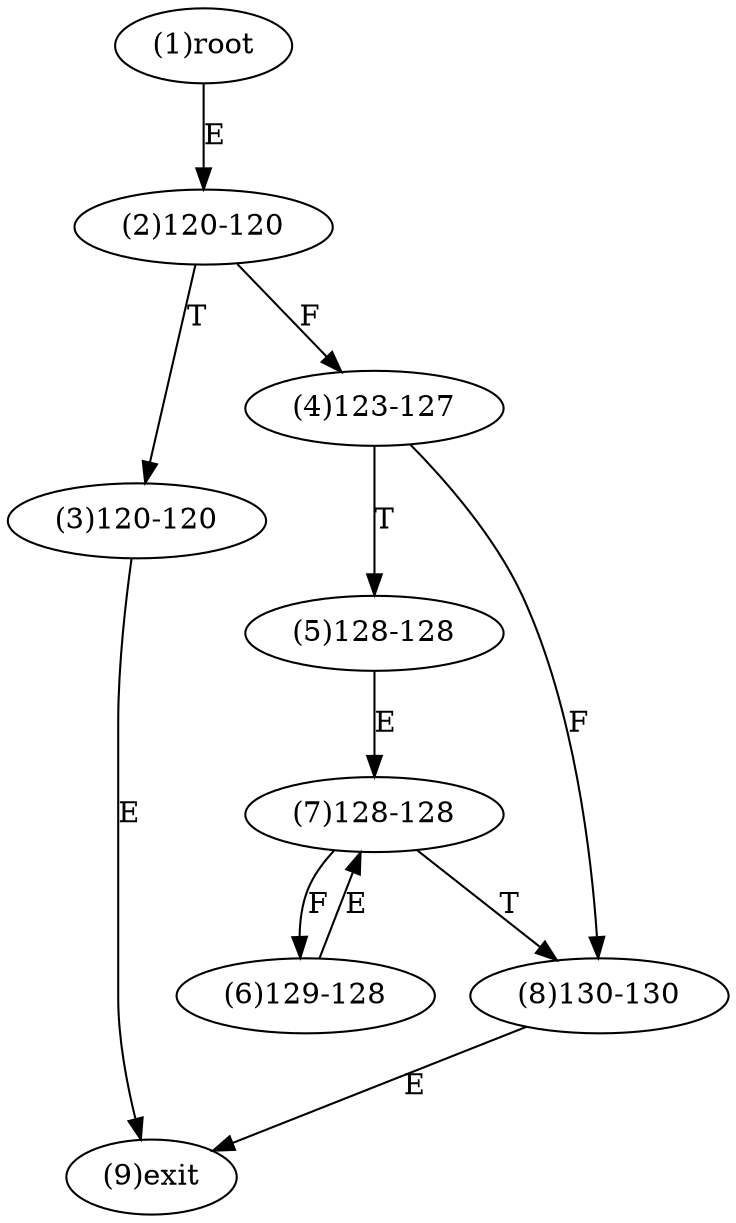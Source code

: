 digraph "" { 
1[ label="(1)root"];
2[ label="(2)120-120"];
3[ label="(3)120-120"];
4[ label="(4)123-127"];
5[ label="(5)128-128"];
6[ label="(6)129-128"];
7[ label="(7)128-128"];
8[ label="(8)130-130"];
9[ label="(9)exit"];
1->2[ label="E"];
2->4[ label="F"];
2->3[ label="T"];
3->9[ label="E"];
4->8[ label="F"];
4->5[ label="T"];
5->7[ label="E"];
6->7[ label="E"];
7->6[ label="F"];
7->8[ label="T"];
8->9[ label="E"];
}